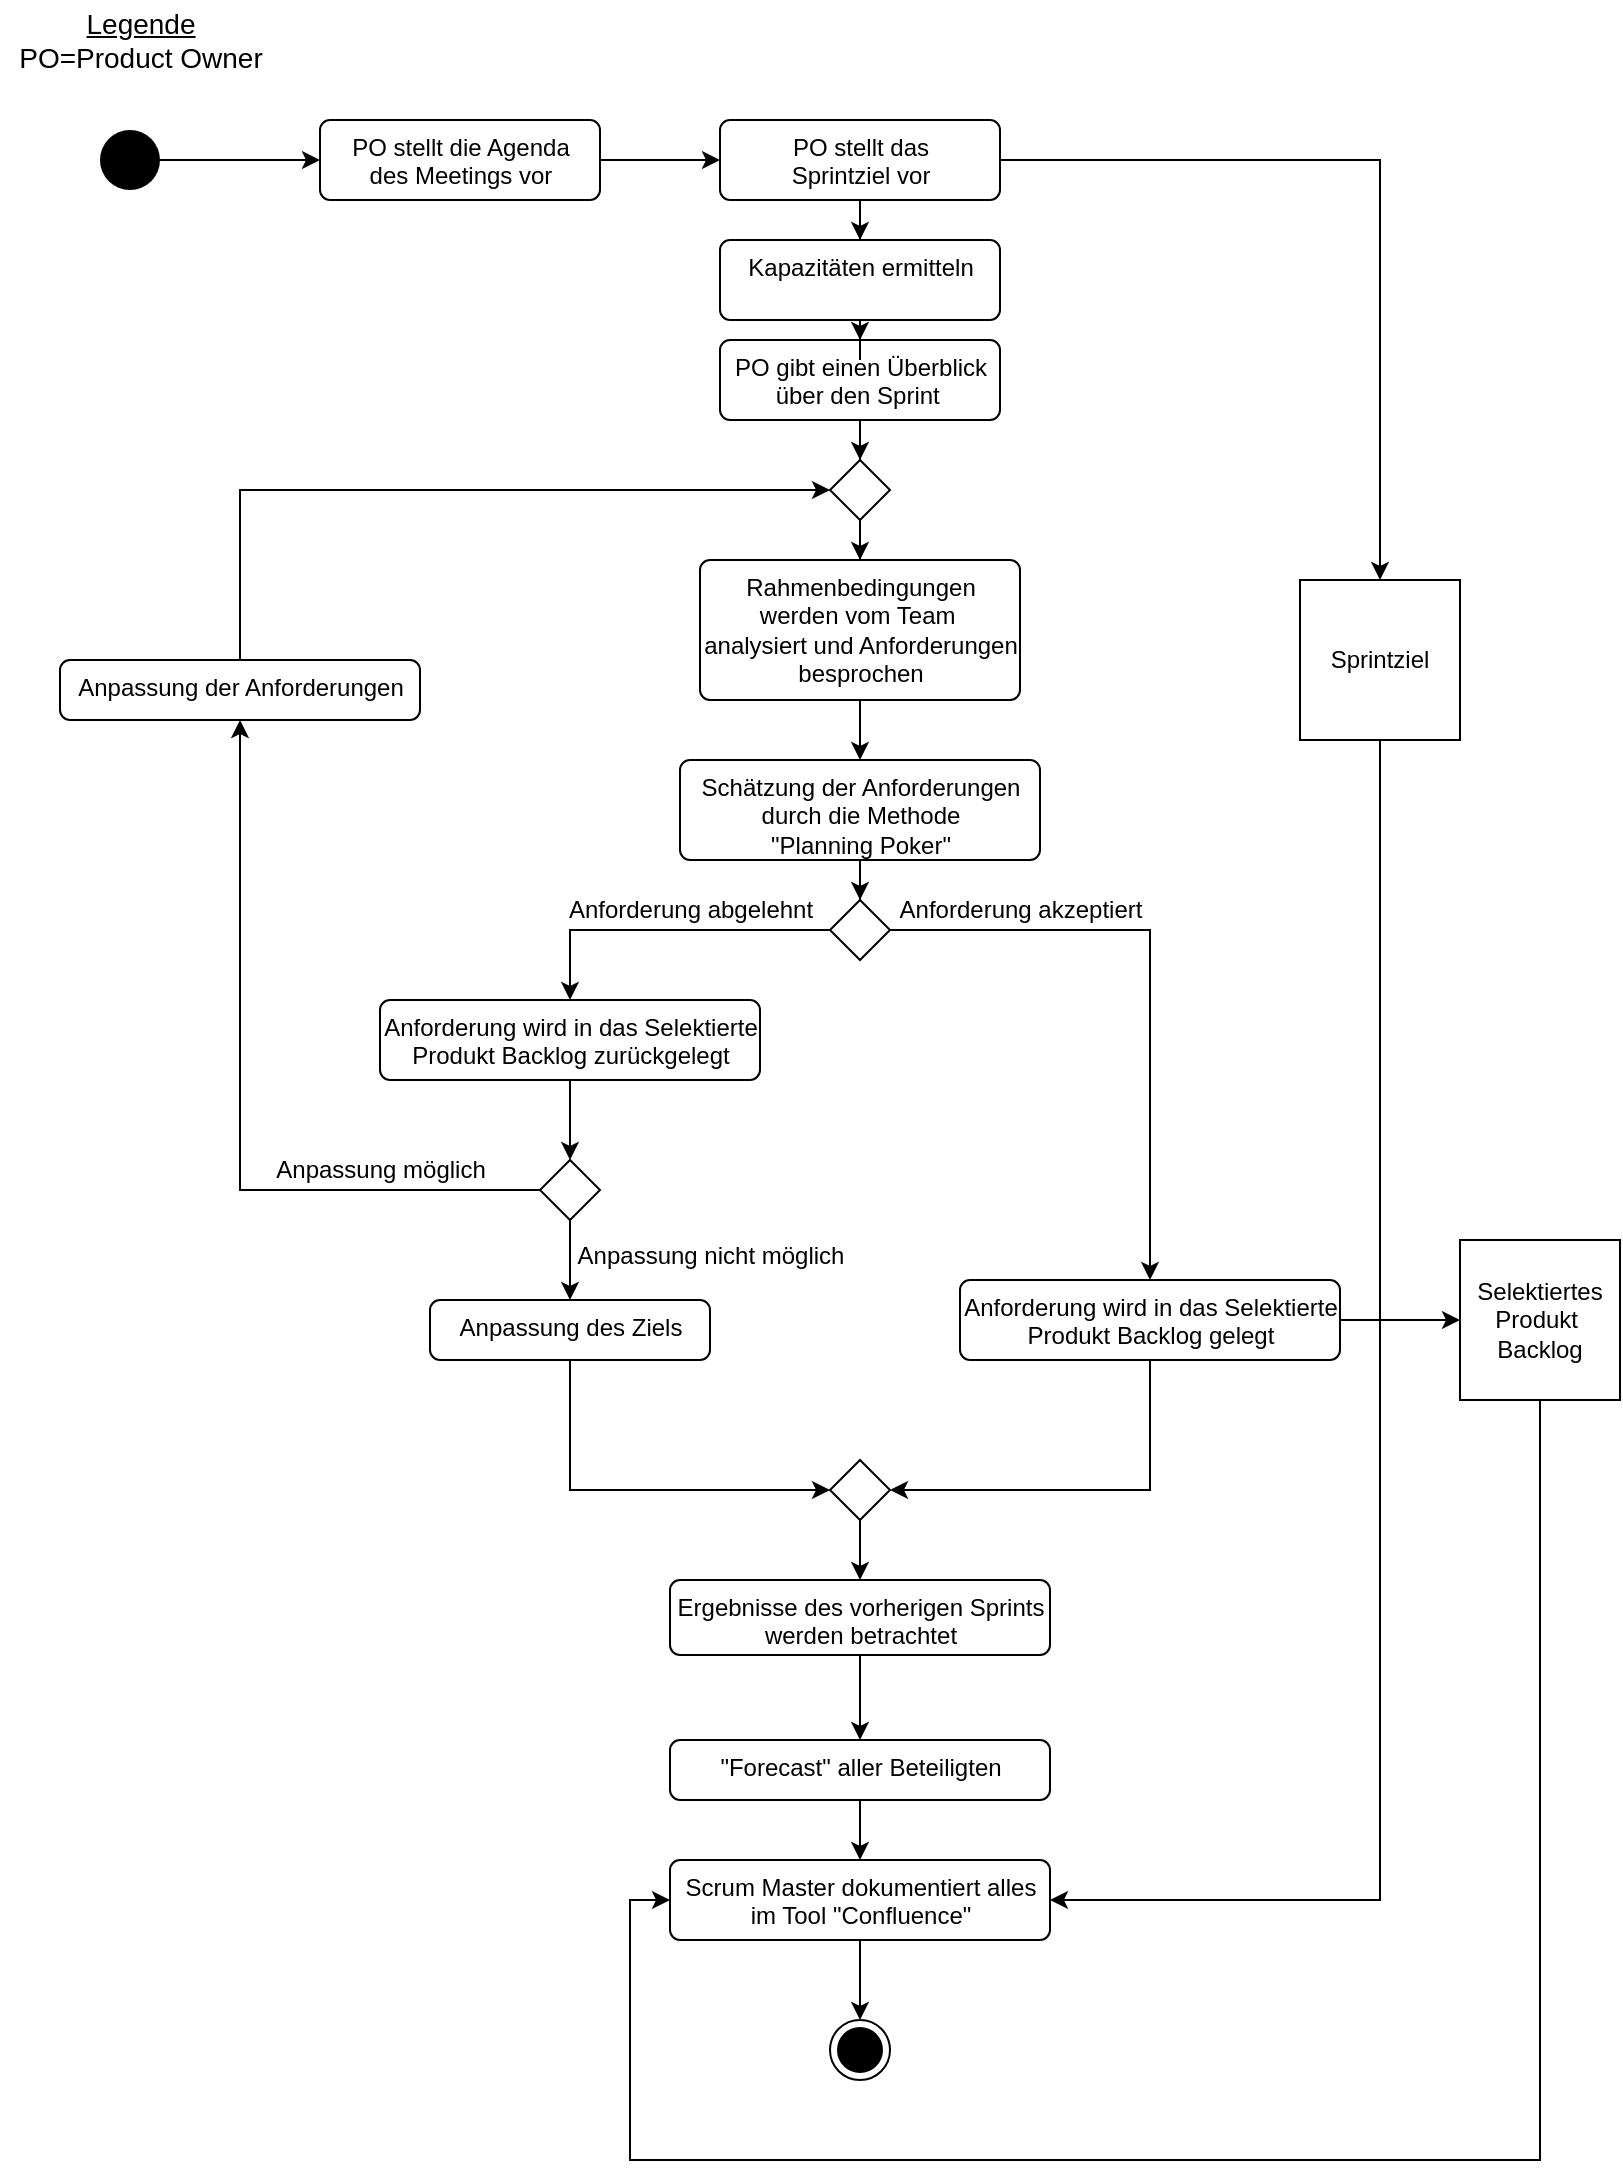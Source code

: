 <mxfile version="13.10.0" type="github">
  <diagram id="fH02EhWVe4zG2VkzPRTq" name="Page-1">
    <mxGraphModel dx="2031" dy="1134" grid="1" gridSize="10" guides="1" tooltips="1" connect="1" arrows="1" fold="1" page="1" pageScale="1" pageWidth="827" pageHeight="1169" math="0" shadow="0">
      <root>
        <mxCell id="0" />
        <mxCell id="1" parent="0" />
        <mxCell id="eLBkmYkiiRd03wH__Cpo-6" style="edgeStyle=orthogonalEdgeStyle;rounded=0;orthogonalLoop=1;jettySize=auto;html=1;" edge="1" parent="1" source="eLBkmYkiiRd03wH__Cpo-1" target="eLBkmYkiiRd03wH__Cpo-2">
          <mxGeometry relative="1" as="geometry" />
        </mxCell>
        <mxCell id="eLBkmYkiiRd03wH__Cpo-1" value="" style="ellipse;fillColor=#000000;strokeColor=none;" vertex="1" parent="1">
          <mxGeometry x="60" y="75" width="30" height="30" as="geometry" />
        </mxCell>
        <mxCell id="eLBkmYkiiRd03wH__Cpo-5" style="edgeStyle=orthogonalEdgeStyle;rounded=0;orthogonalLoop=1;jettySize=auto;html=1;" edge="1" parent="1" source="eLBkmYkiiRd03wH__Cpo-2" target="eLBkmYkiiRd03wH__Cpo-4">
          <mxGeometry relative="1" as="geometry" />
        </mxCell>
        <mxCell id="eLBkmYkiiRd03wH__Cpo-2" value="PO stellt die Agenda &lt;br&gt;des Meetings vor" style="html=1;align=center;verticalAlign=top;rounded=1;absoluteArcSize=1;arcSize=10;dashed=0;" vertex="1" parent="1">
          <mxGeometry x="170" y="70" width="140" height="40" as="geometry" />
        </mxCell>
        <mxCell id="eLBkmYkiiRd03wH__Cpo-3" value="&lt;font style=&quot;font-size: 14px&quot;&gt;&lt;font style=&quot;font-size: 14px&quot;&gt;&lt;u&gt;Legende&lt;/u&gt;&lt;br&gt;PO=Product Owne&lt;/font&gt;r&lt;/font&gt;" style="text;html=1;align=center;verticalAlign=middle;resizable=0;points=[];autosize=1;" vertex="1" parent="1">
          <mxGeometry x="10" y="10" width="140" height="40" as="geometry" />
        </mxCell>
        <mxCell id="eLBkmYkiiRd03wH__Cpo-35" style="edgeStyle=orthogonalEdgeStyle;rounded=0;orthogonalLoop=1;jettySize=auto;html=1;" edge="1" parent="1" source="eLBkmYkiiRd03wH__Cpo-4" target="eLBkmYkiiRd03wH__Cpo-33">
          <mxGeometry relative="1" as="geometry" />
        </mxCell>
        <mxCell id="eLBkmYkiiRd03wH__Cpo-37" style="edgeStyle=orthogonalEdgeStyle;rounded=0;orthogonalLoop=1;jettySize=auto;html=1;entryX=0.5;entryY=0;entryDx=0;entryDy=0;" edge="1" parent="1" source="eLBkmYkiiRd03wH__Cpo-4" target="eLBkmYkiiRd03wH__Cpo-31">
          <mxGeometry relative="1" as="geometry" />
        </mxCell>
        <mxCell id="eLBkmYkiiRd03wH__Cpo-4" value="PO stellt das &lt;br&gt;Sprintziel vor" style="html=1;align=center;verticalAlign=top;rounded=1;absoluteArcSize=1;arcSize=10;dashed=0;" vertex="1" parent="1">
          <mxGeometry x="370" y="70" width="140" height="40" as="geometry" />
        </mxCell>
        <mxCell id="eLBkmYkiiRd03wH__Cpo-49" style="edgeStyle=orthogonalEdgeStyle;rounded=0;orthogonalLoop=1;jettySize=auto;html=1;entryX=0.5;entryY=0;entryDx=0;entryDy=0;" edge="1" parent="1" source="eLBkmYkiiRd03wH__Cpo-7" target="eLBkmYkiiRd03wH__Cpo-44">
          <mxGeometry relative="1" as="geometry" />
        </mxCell>
        <mxCell id="eLBkmYkiiRd03wH__Cpo-7" value="PO gibt einen Überblick&lt;br&gt;über den Sprint&amp;nbsp;" style="html=1;align=center;verticalAlign=top;rounded=1;absoluteArcSize=1;arcSize=10;dashed=0;" vertex="1" parent="1">
          <mxGeometry x="370" y="180" width="140" height="40" as="geometry" />
        </mxCell>
        <mxCell id="eLBkmYkiiRd03wH__Cpo-15" style="edgeStyle=orthogonalEdgeStyle;rounded=0;orthogonalLoop=1;jettySize=auto;html=1;" edge="1" parent="1" source="eLBkmYkiiRd03wH__Cpo-9" target="eLBkmYkiiRd03wH__Cpo-13">
          <mxGeometry relative="1" as="geometry" />
        </mxCell>
        <mxCell id="eLBkmYkiiRd03wH__Cpo-9" value="Rahmenbedingungen&lt;br&gt;werden vom Team&amp;nbsp;&lt;br&gt;analysiert und Anforderungen&lt;br&gt;besprochen" style="html=1;align=center;verticalAlign=top;rounded=1;absoluteArcSize=1;arcSize=10;dashed=0;" vertex="1" parent="1">
          <mxGeometry x="360" y="290" width="160" height="70" as="geometry" />
        </mxCell>
        <mxCell id="eLBkmYkiiRd03wH__Cpo-16" style="edgeStyle=orthogonalEdgeStyle;rounded=0;orthogonalLoop=1;jettySize=auto;html=1;" edge="1" parent="1" source="eLBkmYkiiRd03wH__Cpo-13" target="eLBkmYkiiRd03wH__Cpo-14">
          <mxGeometry relative="1" as="geometry" />
        </mxCell>
        <mxCell id="eLBkmYkiiRd03wH__Cpo-13" value="Schätzung der Anforderungen &lt;br&gt;durch die Methode&lt;br&gt;&quot;Planning Poker&quot;" style="html=1;align=center;verticalAlign=top;rounded=1;absoluteArcSize=1;arcSize=10;dashed=0;direction=west;" vertex="1" parent="1">
          <mxGeometry x="350" y="390" width="180" height="50" as="geometry" />
        </mxCell>
        <mxCell id="eLBkmYkiiRd03wH__Cpo-17" style="edgeStyle=orthogonalEdgeStyle;rounded=0;orthogonalLoop=1;jettySize=auto;html=1;exitX=0.833;exitY=0.5;exitDx=0;exitDy=0;exitPerimeter=0;entryX=0.5;entryY=0;entryDx=0;entryDy=0;" edge="1" parent="1" source="eLBkmYkiiRd03wH__Cpo-14" target="eLBkmYkiiRd03wH__Cpo-19">
          <mxGeometry relative="1" as="geometry">
            <mxPoint x="640" y="510" as="targetPoint" />
            <mxPoint x="450" y="475" as="sourcePoint" />
            <Array as="points">
              <mxPoint x="585" y="475" />
            </Array>
          </mxGeometry>
        </mxCell>
        <mxCell id="eLBkmYkiiRd03wH__Cpo-24" style="edgeStyle=orthogonalEdgeStyle;rounded=0;orthogonalLoop=1;jettySize=auto;html=1;entryX=0.5;entryY=0;entryDx=0;entryDy=0;" edge="1" parent="1" source="eLBkmYkiiRd03wH__Cpo-14" target="eLBkmYkiiRd03wH__Cpo-22">
          <mxGeometry relative="1" as="geometry" />
        </mxCell>
        <mxCell id="eLBkmYkiiRd03wH__Cpo-14" value="" style="rhombus;" vertex="1" parent="1">
          <mxGeometry x="425" y="460" width="30" height="30" as="geometry" />
        </mxCell>
        <mxCell id="eLBkmYkiiRd03wH__Cpo-18" value="Anforderung akzeptiert" style="text;html=1;align=center;verticalAlign=middle;resizable=0;points=[];autosize=1;" vertex="1" parent="1">
          <mxGeometry x="450" y="455" width="140" height="20" as="geometry" />
        </mxCell>
        <mxCell id="eLBkmYkiiRd03wH__Cpo-57" style="edgeStyle=orthogonalEdgeStyle;rounded=0;orthogonalLoop=1;jettySize=auto;html=1;entryX=1;entryY=0.5;entryDx=0;entryDy=0;" edge="1" parent="1" source="eLBkmYkiiRd03wH__Cpo-19" target="eLBkmYkiiRd03wH__Cpo-55">
          <mxGeometry relative="1" as="geometry">
            <mxPoint x="460" y="760" as="targetPoint" />
            <Array as="points">
              <mxPoint x="585" y="755" />
            </Array>
          </mxGeometry>
        </mxCell>
        <mxCell id="eLBkmYkiiRd03wH__Cpo-68" style="edgeStyle=orthogonalEdgeStyle;rounded=0;orthogonalLoop=1;jettySize=auto;html=1;" edge="1" parent="1" source="eLBkmYkiiRd03wH__Cpo-19" target="eLBkmYkiiRd03wH__Cpo-64">
          <mxGeometry relative="1" as="geometry" />
        </mxCell>
        <mxCell id="eLBkmYkiiRd03wH__Cpo-19" value="Anforderung wird in das Selektierte&lt;br&gt;Produkt Backlog gelegt" style="html=1;align=center;verticalAlign=top;rounded=1;absoluteArcSize=1;arcSize=10;dashed=0;" vertex="1" parent="1">
          <mxGeometry x="490" y="650" width="190" height="40" as="geometry" />
        </mxCell>
        <mxCell id="eLBkmYkiiRd03wH__Cpo-38" style="edgeStyle=orthogonalEdgeStyle;rounded=0;orthogonalLoop=1;jettySize=auto;html=1;" edge="1" parent="1" source="eLBkmYkiiRd03wH__Cpo-22">
          <mxGeometry relative="1" as="geometry">
            <mxPoint x="295" y="590" as="targetPoint" />
          </mxGeometry>
        </mxCell>
        <mxCell id="eLBkmYkiiRd03wH__Cpo-22" value="Anforderung wird in das Selektierte&lt;br&gt;Produkt Backlog zurückgelegt" style="html=1;align=center;verticalAlign=top;rounded=1;absoluteArcSize=1;arcSize=10;dashed=0;" vertex="1" parent="1">
          <mxGeometry x="200" y="510" width="190" height="40" as="geometry" />
        </mxCell>
        <mxCell id="eLBkmYkiiRd03wH__Cpo-25" value="Anforderung abgelehnt" style="text;html=1;align=center;verticalAlign=middle;resizable=0;points=[];autosize=1;" vertex="1" parent="1">
          <mxGeometry x="285" y="455" width="140" height="20" as="geometry" />
        </mxCell>
        <mxCell id="eLBkmYkiiRd03wH__Cpo-60" style="edgeStyle=orthogonalEdgeStyle;rounded=0;orthogonalLoop=1;jettySize=auto;html=1;" edge="1" parent="1" source="eLBkmYkiiRd03wH__Cpo-26">
          <mxGeometry relative="1" as="geometry">
            <mxPoint x="440" y="940" as="targetPoint" />
          </mxGeometry>
        </mxCell>
        <mxCell id="eLBkmYkiiRd03wH__Cpo-26" value="&quot;Forecast&quot; aller Beteiligten" style="html=1;align=center;verticalAlign=top;rounded=1;absoluteArcSize=1;arcSize=10;dashed=0;" vertex="1" parent="1">
          <mxGeometry x="345" y="880" width="190" height="30" as="geometry" />
        </mxCell>
        <mxCell id="eLBkmYkiiRd03wH__Cpo-59" style="edgeStyle=orthogonalEdgeStyle;rounded=0;orthogonalLoop=1;jettySize=auto;html=1;" edge="1" parent="1" source="eLBkmYkiiRd03wH__Cpo-28" target="eLBkmYkiiRd03wH__Cpo-26">
          <mxGeometry relative="1" as="geometry" />
        </mxCell>
        <mxCell id="eLBkmYkiiRd03wH__Cpo-28" value="Ergebnisse des vorherigen Sprints&lt;br&gt;werden betrachtet" style="html=1;align=center;verticalAlign=top;rounded=1;absoluteArcSize=1;arcSize=10;dashed=0;" vertex="1" parent="1">
          <mxGeometry x="345" y="800" width="190" height="37.5" as="geometry" />
        </mxCell>
        <mxCell id="eLBkmYkiiRd03wH__Cpo-67" style="edgeStyle=orthogonalEdgeStyle;rounded=0;orthogonalLoop=1;jettySize=auto;html=1;entryX=1;entryY=0.5;entryDx=0;entryDy=0;" edge="1" parent="1" source="eLBkmYkiiRd03wH__Cpo-31" target="eLBkmYkiiRd03wH__Cpo-61">
          <mxGeometry relative="1" as="geometry">
            <Array as="points">
              <mxPoint x="700" y="960" />
            </Array>
          </mxGeometry>
        </mxCell>
        <mxCell id="eLBkmYkiiRd03wH__Cpo-31" value="Sprintziel" style="whiteSpace=wrap;html=1;" vertex="1" parent="1">
          <mxGeometry x="660" y="300" width="80" height="80" as="geometry" />
        </mxCell>
        <mxCell id="eLBkmYkiiRd03wH__Cpo-34" style="edgeStyle=orthogonalEdgeStyle;rounded=0;orthogonalLoop=1;jettySize=auto;html=1;" edge="1" parent="1" source="eLBkmYkiiRd03wH__Cpo-33" target="eLBkmYkiiRd03wH__Cpo-7">
          <mxGeometry relative="1" as="geometry" />
        </mxCell>
        <mxCell id="eLBkmYkiiRd03wH__Cpo-33" value="Kapazitäten ermitteln" style="html=1;align=center;verticalAlign=top;rounded=1;absoluteArcSize=1;arcSize=10;dashed=0;" vertex="1" parent="1">
          <mxGeometry x="370" y="130" width="140" height="40" as="geometry" />
        </mxCell>
        <mxCell id="eLBkmYkiiRd03wH__Cpo-41" style="edgeStyle=orthogonalEdgeStyle;rounded=0;orthogonalLoop=1;jettySize=auto;html=1;" edge="1" parent="1" source="eLBkmYkiiRd03wH__Cpo-39" target="eLBkmYkiiRd03wH__Cpo-40">
          <mxGeometry relative="1" as="geometry" />
        </mxCell>
        <mxCell id="eLBkmYkiiRd03wH__Cpo-47" style="edgeStyle=orthogonalEdgeStyle;rounded=0;orthogonalLoop=1;jettySize=auto;html=1;entryX=0.5;entryY=1;entryDx=0;entryDy=0;" edge="1" parent="1" source="eLBkmYkiiRd03wH__Cpo-39" target="eLBkmYkiiRd03wH__Cpo-46">
          <mxGeometry relative="1" as="geometry">
            <mxPoint x="90" y="605" as="targetPoint" />
          </mxGeometry>
        </mxCell>
        <mxCell id="eLBkmYkiiRd03wH__Cpo-39" value="" style="rhombus;" vertex="1" parent="1">
          <mxGeometry x="280" y="590" width="30" height="30" as="geometry" />
        </mxCell>
        <mxCell id="eLBkmYkiiRd03wH__Cpo-56" style="edgeStyle=orthogonalEdgeStyle;rounded=0;orthogonalLoop=1;jettySize=auto;html=1;entryX=0;entryY=0.5;entryDx=0;entryDy=0;" edge="1" parent="1" source="eLBkmYkiiRd03wH__Cpo-40" target="eLBkmYkiiRd03wH__Cpo-55">
          <mxGeometry relative="1" as="geometry">
            <Array as="points">
              <mxPoint x="295" y="755" />
            </Array>
          </mxGeometry>
        </mxCell>
        <mxCell id="eLBkmYkiiRd03wH__Cpo-40" value="Anpassung des Ziels" style="html=1;align=center;verticalAlign=top;rounded=1;absoluteArcSize=1;arcSize=10;dashed=0;" vertex="1" parent="1">
          <mxGeometry x="225" y="660" width="140" height="30" as="geometry" />
        </mxCell>
        <mxCell id="eLBkmYkiiRd03wH__Cpo-42" value="Anpassung nicht möglich" style="text;html=1;align=center;verticalAlign=middle;resizable=0;points=[];autosize=1;" vertex="1" parent="1">
          <mxGeometry x="290" y="627.5" width="150" height="20" as="geometry" />
        </mxCell>
        <mxCell id="eLBkmYkiiRd03wH__Cpo-50" style="edgeStyle=orthogonalEdgeStyle;rounded=0;orthogonalLoop=1;jettySize=auto;html=1;entryX=0.5;entryY=0;entryDx=0;entryDy=0;" edge="1" parent="1" source="eLBkmYkiiRd03wH__Cpo-44" target="eLBkmYkiiRd03wH__Cpo-9">
          <mxGeometry relative="1" as="geometry" />
        </mxCell>
        <mxCell id="eLBkmYkiiRd03wH__Cpo-44" value="" style="rhombus;" vertex="1" parent="1">
          <mxGeometry x="425" y="240" width="30" height="30" as="geometry" />
        </mxCell>
        <mxCell id="eLBkmYkiiRd03wH__Cpo-45" value="Anpassung möglich" style="text;html=1;align=center;verticalAlign=middle;resizable=0;points=[];autosize=1;" vertex="1" parent="1">
          <mxGeometry x="140" y="585" width="120" height="20" as="geometry" />
        </mxCell>
        <mxCell id="eLBkmYkiiRd03wH__Cpo-48" style="edgeStyle=orthogonalEdgeStyle;rounded=0;orthogonalLoop=1;jettySize=auto;html=1;entryX=0;entryY=0.5;entryDx=0;entryDy=0;" edge="1" parent="1" source="eLBkmYkiiRd03wH__Cpo-46" target="eLBkmYkiiRd03wH__Cpo-44">
          <mxGeometry relative="1" as="geometry">
            <mxPoint x="130" y="200" as="targetPoint" />
            <Array as="points">
              <mxPoint x="130" y="255" />
            </Array>
          </mxGeometry>
        </mxCell>
        <mxCell id="eLBkmYkiiRd03wH__Cpo-46" value="Anpassung der Anforderungen" style="html=1;align=center;verticalAlign=top;rounded=1;absoluteArcSize=1;arcSize=10;dashed=0;" vertex="1" parent="1">
          <mxGeometry x="40" y="340" width="180" height="30" as="geometry" />
        </mxCell>
        <mxCell id="eLBkmYkiiRd03wH__Cpo-58" style="edgeStyle=orthogonalEdgeStyle;rounded=0;orthogonalLoop=1;jettySize=auto;html=1;" edge="1" parent="1" source="eLBkmYkiiRd03wH__Cpo-55" target="eLBkmYkiiRd03wH__Cpo-28">
          <mxGeometry relative="1" as="geometry" />
        </mxCell>
        <mxCell id="eLBkmYkiiRd03wH__Cpo-55" value="" style="rhombus;whiteSpace=wrap;html=1;" vertex="1" parent="1">
          <mxGeometry x="425" y="740" width="30" height="30" as="geometry" />
        </mxCell>
        <mxCell id="eLBkmYkiiRd03wH__Cpo-62" style="edgeStyle=orthogonalEdgeStyle;rounded=0;orthogonalLoop=1;jettySize=auto;html=1;" edge="1" parent="1" source="eLBkmYkiiRd03wH__Cpo-61">
          <mxGeometry relative="1" as="geometry">
            <mxPoint x="440" y="1020" as="targetPoint" />
          </mxGeometry>
        </mxCell>
        <mxCell id="eLBkmYkiiRd03wH__Cpo-61" value="Scrum Master dokumentiert alles &lt;br&gt;im Tool &quot;Confluence&quot;" style="html=1;align=center;verticalAlign=top;rounded=1;absoluteArcSize=1;arcSize=10;dashed=0;" vertex="1" parent="1">
          <mxGeometry x="345" y="940" width="190" height="40" as="geometry" />
        </mxCell>
        <mxCell id="eLBkmYkiiRd03wH__Cpo-63" value="" style="ellipse;html=1;shape=endState;fillColor=#000000;strokeColor=#000000;" vertex="1" parent="1">
          <mxGeometry x="425" y="1020" width="30" height="30" as="geometry" />
        </mxCell>
        <mxCell id="eLBkmYkiiRd03wH__Cpo-69" style="edgeStyle=orthogonalEdgeStyle;rounded=0;orthogonalLoop=1;jettySize=auto;html=1;entryX=0;entryY=0.5;entryDx=0;entryDy=0;" edge="1" parent="1" source="eLBkmYkiiRd03wH__Cpo-64" target="eLBkmYkiiRd03wH__Cpo-61">
          <mxGeometry relative="1" as="geometry">
            <Array as="points">
              <mxPoint x="780" y="1090" />
              <mxPoint x="325" y="1090" />
              <mxPoint x="325" y="960" />
            </Array>
          </mxGeometry>
        </mxCell>
        <mxCell id="eLBkmYkiiRd03wH__Cpo-64" value="Selektiertes Produkt&amp;nbsp; Backlog" style="whiteSpace=wrap;html=1;" vertex="1" parent="1">
          <mxGeometry x="740" y="630" width="80" height="80" as="geometry" />
        </mxCell>
      </root>
    </mxGraphModel>
  </diagram>
</mxfile>
